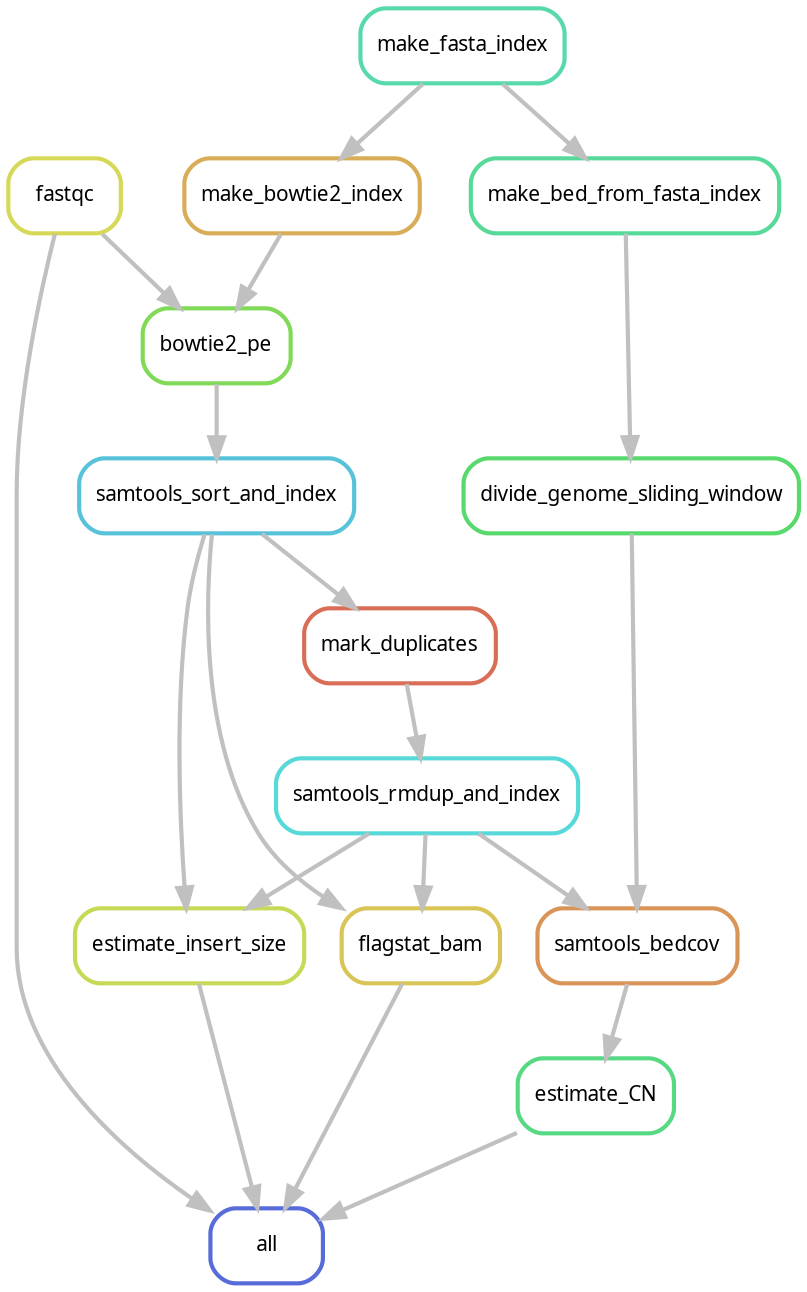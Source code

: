 digraph snakemake_dag {
    graph[bgcolor=white, margin=0];
    node[shape=box, style=rounded, fontname=sans,                 fontsize=10, penwidth=2];
    edge[penwidth=2, color=grey];
	0[label = "estimate_insert_size", color = "0.19 0.6 0.85", style="rounded"];
	1[label = "samtools_rmdup_and_index", color = "0.50 0.6 0.85", style="rounded"];
	2[label = "mark_duplicates", color = "0.03 0.6 0.85", style="rounded"];
	3[label = "make_bed_from_fasta_index", color = "0.42 0.6 0.85", style="rounded"];
	4[label = "bowtie2_pe", color = "0.28 0.6 0.85", style="rounded"];
	5[label = "samtools_sort_and_index", color = "0.53 0.6 0.85", style="rounded"];
	6[label = "make_fasta_index", color = "0.44 0.6 0.85", style="rounded"];
	7[label = "fastqc", color = "0.17 0.6 0.85", style="rounded"];
	8[label = "divide_genome_sliding_window", color = "0.36 0.6 0.85", style="rounded"];
	9[label = "estimate_CN", color = "0.39 0.6 0.85", style="rounded"];
	10[label = "samtools_bedcov", color = "0.08 0.6 0.85", style="rounded"];
	11[label = "make_bowtie2_index", color = "0.11 0.6 0.85", style="rounded"];
	12[label = "flagstat_bam", color = "0.14 0.6 0.85", style="rounded"];
	13[label = "all", color = "0.64 0.6 0.85", style="rounded"];
	1 -> 0
	5 -> 0
	2 -> 1
	5 -> 2
	6 -> 3
	11 -> 4
	7 -> 4
	4 -> 5
	3 -> 8
	10 -> 9
	1 -> 10
	8 -> 10
	6 -> 11
	1 -> 12
	5 -> 12
	12 -> 13
	0 -> 13
	9 -> 13
	7 -> 13
}            
